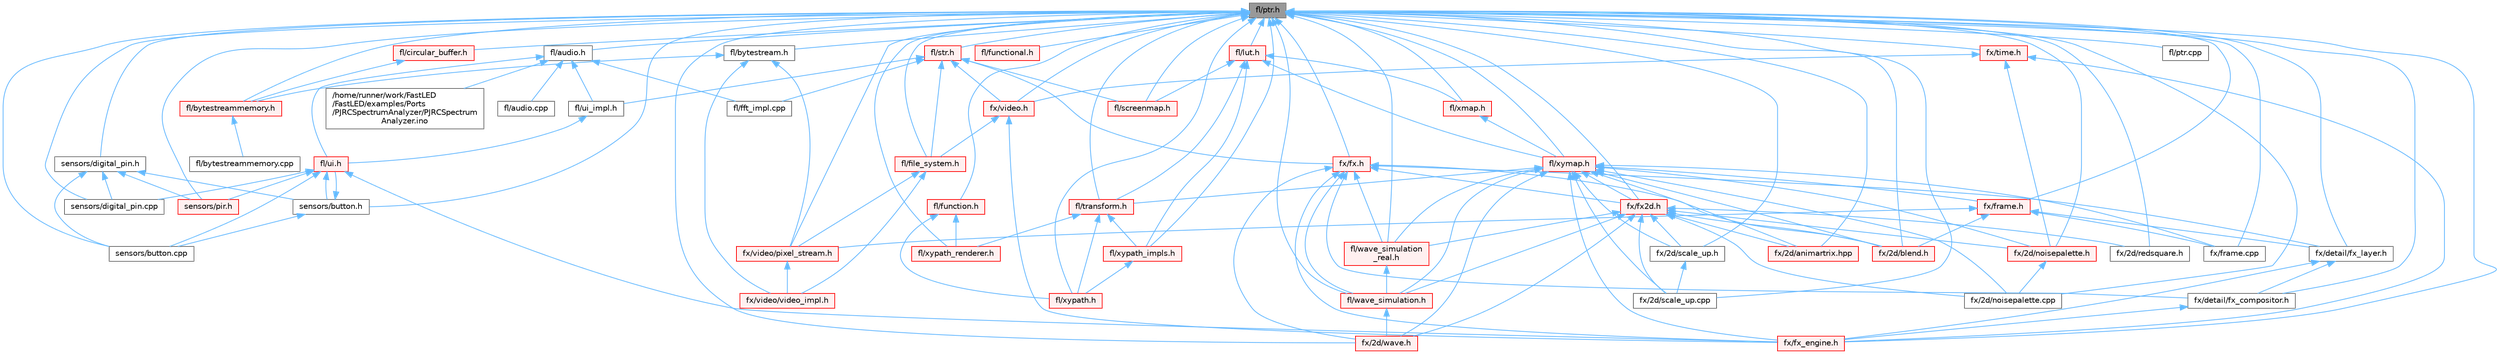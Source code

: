 digraph "fl/ptr.h"
{
 // INTERACTIVE_SVG=YES
 // LATEX_PDF_SIZE
  bgcolor="transparent";
  edge [fontname=Helvetica,fontsize=10,labelfontname=Helvetica,labelfontsize=10];
  node [fontname=Helvetica,fontsize=10,shape=box,height=0.2,width=0.4];
  Node1 [id="Node000001",label="fl/ptr.h",height=0.2,width=0.4,color="gray40", fillcolor="grey60", style="filled", fontcolor="black",tooltip=" "];
  Node1 -> Node2 [id="edge1_Node000001_Node000002",dir="back",color="steelblue1",style="solid",tooltip=" "];
  Node2 [id="Node000002",label="fl/audio.h",height=0.2,width=0.4,color="grey40", fillcolor="white", style="filled",URL="$da/d09/audio_8h.html",tooltip=" "];
  Node2 -> Node3 [id="edge2_Node000002_Node000003",dir="back",color="steelblue1",style="solid",tooltip=" "];
  Node3 [id="Node000003",label="/home/runner/work/FastLED\l/FastLED/examples/Ports\l/PJRCSpectrumAnalyzer/PJRCSpectrum\lAnalyzer.ino",height=0.2,width=0.4,color="grey40", fillcolor="white", style="filled",URL="$d7/dfa/_p_j_r_c_spectrum_analyzer_8ino.html",tooltip="Creates an impressive LED light show to music input on the Teensy."];
  Node2 -> Node4 [id="edge3_Node000002_Node000004",dir="back",color="steelblue1",style="solid",tooltip=" "];
  Node4 [id="Node000004",label="fl/audio.cpp",height=0.2,width=0.4,color="grey40", fillcolor="white", style="filled",URL="$d1/ddc/audio_8cpp.html",tooltip=" "];
  Node2 -> Node5 [id="edge4_Node000002_Node000005",dir="back",color="steelblue1",style="solid",tooltip=" "];
  Node5 [id="Node000005",label="fl/fft_impl.cpp",height=0.2,width=0.4,color="grey40", fillcolor="white", style="filled",URL="$d1/dff/fft__impl_8cpp.html",tooltip=" "];
  Node2 -> Node6 [id="edge5_Node000002_Node000006",dir="back",color="steelblue1",style="solid",tooltip=" "];
  Node6 [id="Node000006",label="fl/ui.h",height=0.2,width=0.4,color="red", fillcolor="#FFF0F0", style="filled",URL="$d9/d3b/ui_8h.html",tooltip=" "];
  Node6 -> Node148 [id="edge6_Node000006_Node000148",dir="back",color="steelblue1",style="solid",tooltip=" "];
  Node148 [id="Node000148",label="fx/fx_engine.h",height=0.2,width=0.4,color="red", fillcolor="#FFF0F0", style="filled",URL="$d9/d3c/fx__engine_8h.html",tooltip=" "];
  Node6 -> Node150 [id="edge7_Node000006_Node000150",dir="back",color="steelblue1",style="solid",tooltip=" "];
  Node150 [id="Node000150",label="sensors/button.cpp",height=0.2,width=0.4,color="grey40", fillcolor="white", style="filled",URL="$d6/df7/button_8cpp.html",tooltip=" "];
  Node6 -> Node151 [id="edge8_Node000006_Node000151",dir="back",color="steelblue1",style="solid",tooltip=" "];
  Node151 [id="Node000151",label="sensors/button.h",height=0.2,width=0.4,color="grey40", fillcolor="white", style="filled",URL="$d7/d0e/button_8h.html",tooltip=" "];
  Node151 -> Node6 [id="edge9_Node000151_Node000006",dir="back",color="steelblue1",style="solid",tooltip=" "];
  Node151 -> Node150 [id="edge10_Node000151_Node000150",dir="back",color="steelblue1",style="solid",tooltip=" "];
  Node6 -> Node105 [id="edge11_Node000006_Node000105",dir="back",color="steelblue1",style="solid",tooltip=" "];
  Node105 [id="Node000105",label="sensors/digital_pin.cpp",height=0.2,width=0.4,color="grey40", fillcolor="white", style="filled",URL="$de/d2b/digital__pin_8cpp.html",tooltip=" "];
  Node6 -> Node152 [id="edge12_Node000006_Node000152",dir="back",color="steelblue1",style="solid",tooltip=" "];
  Node152 [id="Node000152",label="sensors/pir.h",height=0.2,width=0.4,color="red", fillcolor="#FFF0F0", style="filled",URL="$d9/dd3/pir_8h.html",tooltip=" "];
  Node2 -> Node153 [id="edge13_Node000002_Node000153",dir="back",color="steelblue1",style="solid",tooltip=" "];
  Node153 [id="Node000153",label="fl/ui_impl.h",height=0.2,width=0.4,color="grey40", fillcolor="white", style="filled",URL="$d6/dc0/ui__impl_8h.html",tooltip=" "];
  Node153 -> Node6 [id="edge14_Node000153_Node000006",dir="back",color="steelblue1",style="solid",tooltip=" "];
  Node1 -> Node154 [id="edge15_Node000001_Node000154",dir="back",color="steelblue1",style="solid",tooltip=" "];
  Node154 [id="Node000154",label="fl/bytestream.h",height=0.2,width=0.4,color="grey40", fillcolor="white", style="filled",URL="$dd/d2b/bytestream_8h.html",tooltip=" "];
  Node154 -> Node155 [id="edge16_Node000154_Node000155",dir="back",color="steelblue1",style="solid",tooltip=" "];
  Node155 [id="Node000155",label="fl/bytestreammemory.h",height=0.2,width=0.4,color="red", fillcolor="#FFF0F0", style="filled",URL="$d1/d24/bytestreammemory_8h.html",tooltip=" "];
  Node155 -> Node156 [id="edge17_Node000155_Node000156",dir="back",color="steelblue1",style="solid",tooltip=" "];
  Node156 [id="Node000156",label="fl/bytestreammemory.cpp",height=0.2,width=0.4,color="grey40", fillcolor="white", style="filled",URL="$de/d95/bytestreammemory_8cpp.html",tooltip=" "];
  Node154 -> Node158 [id="edge18_Node000154_Node000158",dir="back",color="steelblue1",style="solid",tooltip=" "];
  Node158 [id="Node000158",label="fx/video/pixel_stream.h",height=0.2,width=0.4,color="red", fillcolor="#FFF0F0", style="filled",URL="$d3/dfa/pixel__stream_8h.html",tooltip=" "];
  Node158 -> Node161 [id="edge19_Node000158_Node000161",dir="back",color="steelblue1",style="solid",tooltip=" "];
  Node161 [id="Node000161",label="fx/video/video_impl.h",height=0.2,width=0.4,color="red", fillcolor="#FFF0F0", style="filled",URL="$d5/d82/video__impl_8h.html",tooltip=" "];
  Node154 -> Node161 [id="edge20_Node000154_Node000161",dir="back",color="steelblue1",style="solid",tooltip=" "];
  Node1 -> Node155 [id="edge21_Node000001_Node000155",dir="back",color="steelblue1",style="solid",tooltip=" "];
  Node1 -> Node164 [id="edge22_Node000001_Node000164",dir="back",color="steelblue1",style="solid",tooltip=" "];
  Node164 [id="Node000164",label="fl/circular_buffer.h",height=0.2,width=0.4,color="red", fillcolor="#FFF0F0", style="filled",URL="$d9/d43/circular__buffer_8h.html",tooltip=" "];
  Node164 -> Node155 [id="edge23_Node000164_Node000155",dir="back",color="steelblue1",style="solid",tooltip=" "];
  Node1 -> Node165 [id="edge24_Node000001_Node000165",dir="back",color="steelblue1",style="solid",tooltip=" "];
  Node165 [id="Node000165",label="fl/file_system.h",height=0.2,width=0.4,color="red", fillcolor="#FFF0F0", style="filled",URL="$d6/d8d/file__system_8h.html",tooltip=" "];
  Node165 -> Node158 [id="edge25_Node000165_Node000158",dir="back",color="steelblue1",style="solid",tooltip=" "];
  Node165 -> Node161 [id="edge26_Node000165_Node000161",dir="back",color="steelblue1",style="solid",tooltip=" "];
  Node1 -> Node167 [id="edge27_Node000001_Node000167",dir="back",color="steelblue1",style="solid",tooltip=" "];
  Node167 [id="Node000167",label="fl/function.h",height=0.2,width=0.4,color="red", fillcolor="#FFF0F0", style="filled",URL="$dd/d67/function_8h.html",tooltip=" "];
  Node167 -> Node175 [id="edge28_Node000167_Node000175",dir="back",color="steelblue1",style="solid",tooltip=" "];
  Node175 [id="Node000175",label="fl/xypath.h",height=0.2,width=0.4,color="red", fillcolor="#FFF0F0", style="filled",URL="$d5/df2/xypath_8h.html",tooltip=" "];
  Node167 -> Node182 [id="edge29_Node000167_Node000182",dir="back",color="steelblue1",style="solid",tooltip=" "];
  Node182 [id="Node000182",label="fl/xypath_renderer.h",height=0.2,width=0.4,color="red", fillcolor="#FFF0F0", style="filled",URL="$d2/d88/xypath__renderer_8h.html",tooltip=" "];
  Node1 -> Node183 [id="edge30_Node000001_Node000183",dir="back",color="steelblue1",style="solid",tooltip=" "];
  Node183 [id="Node000183",label="fl/functional.h",height=0.2,width=0.4,color="red", fillcolor="#FFF0F0", style="filled",URL="$d8/dea/functional_8h.html",tooltip=" "];
  Node1 -> Node221 [id="edge31_Node000001_Node000221",dir="back",color="steelblue1",style="solid",tooltip=" "];
  Node221 [id="Node000221",label="fl/lut.h",height=0.2,width=0.4,color="red", fillcolor="#FFF0F0", style="filled",URL="$db/d54/lut_8h.html",tooltip=" "];
  Node221 -> Node209 [id="edge32_Node000221_Node000209",dir="back",color="steelblue1",style="solid",tooltip=" "];
  Node209 [id="Node000209",label="fl/screenmap.h",height=0.2,width=0.4,color="red", fillcolor="#FFF0F0", style="filled",URL="$d7/d97/screenmap_8h.html",tooltip=" "];
  Node221 -> Node223 [id="edge33_Node000221_Node000223",dir="back",color="steelblue1",style="solid",tooltip=" "];
  Node223 [id="Node000223",label="fl/transform.h",height=0.2,width=0.4,color="red", fillcolor="#FFF0F0", style="filled",URL="$d2/d80/transform_8h.html",tooltip=" "];
  Node223 -> Node175 [id="edge34_Node000223_Node000175",dir="back",color="steelblue1",style="solid",tooltip=" "];
  Node223 -> Node224 [id="edge35_Node000223_Node000224",dir="back",color="steelblue1",style="solid",tooltip=" "];
  Node224 [id="Node000224",label="fl/xypath_impls.h",height=0.2,width=0.4,color="red", fillcolor="#FFF0F0", style="filled",URL="$d8/d5f/xypath__impls_8h.html",tooltip=" "];
  Node224 -> Node175 [id="edge36_Node000224_Node000175",dir="back",color="steelblue1",style="solid",tooltip=" "];
  Node223 -> Node182 [id="edge37_Node000223_Node000182",dir="back",color="steelblue1",style="solid",tooltip=" "];
  Node221 -> Node225 [id="edge38_Node000221_Node000225",dir="back",color="steelblue1",style="solid",tooltip=" "];
  Node225 [id="Node000225",label="fl/xmap.h",height=0.2,width=0.4,color="red", fillcolor="#FFF0F0", style="filled",URL="$dd/dcc/xmap_8h.html",tooltip=" "];
  Node225 -> Node227 [id="edge39_Node000225_Node000227",dir="back",color="steelblue1",style="solid",tooltip=" "];
  Node227 [id="Node000227",label="fl/xymap.h",height=0.2,width=0.4,color="red", fillcolor="#FFF0F0", style="filled",URL="$da/d61/xymap_8h.html",tooltip=" "];
  Node227 -> Node223 [id="edge40_Node000227_Node000223",dir="back",color="steelblue1",style="solid",tooltip=" "];
  Node227 -> Node198 [id="edge41_Node000227_Node000198",dir="back",color="steelblue1",style="solid",tooltip=" "];
  Node198 [id="Node000198",label="fl/wave_simulation.h",height=0.2,width=0.4,color="red", fillcolor="#FFF0F0", style="filled",URL="$dc/d36/wave__simulation_8h.html",tooltip=" "];
  Node198 -> Node139 [id="edge42_Node000198_Node000139",dir="back",color="steelblue1",style="solid",tooltip=" "];
  Node139 [id="Node000139",label="fx/2d/wave.h",height=0.2,width=0.4,color="red", fillcolor="#FFF0F0", style="filled",URL="$de/de9/src_2fx_22d_2wave_8h.html",tooltip=" "];
  Node227 -> Node243 [id="edge43_Node000227_Node000243",dir="back",color="steelblue1",style="solid",tooltip=" "];
  Node243 [id="Node000243",label="fl/wave_simulation\l_real.h",height=0.2,width=0.4,color="red", fillcolor="#FFF0F0", style="filled",URL="$dd/d8e/wave__simulation__real_8h.html",tooltip=" "];
  Node243 -> Node198 [id="edge44_Node000243_Node000198",dir="back",color="steelblue1",style="solid",tooltip=" "];
  Node227 -> Node136 [id="edge45_Node000227_Node000136",dir="back",color="steelblue1",style="solid",tooltip=" "];
  Node136 [id="Node000136",label="fx/2d/animartrix.hpp",height=0.2,width=0.4,color="red", fillcolor="#FFF0F0", style="filled",URL="$d3/dc3/animartrix_8hpp.html",tooltip=" "];
  Node227 -> Node245 [id="edge46_Node000227_Node000245",dir="back",color="steelblue1",style="solid",tooltip=" "];
  Node245 [id="Node000245",label="fx/2d/blend.h",height=0.2,width=0.4,color="red", fillcolor="#FFF0F0", style="filled",URL="$d8/d4e/blend_8h.html",tooltip=" "];
  Node227 -> Node119 [id="edge47_Node000227_Node000119",dir="back",color="steelblue1",style="solid",tooltip=" "];
  Node119 [id="Node000119",label="fx/2d/noisepalette.cpp",height=0.2,width=0.4,color="grey40", fillcolor="white", style="filled",URL="$d6/d66/noisepalette_8cpp.html",tooltip=" "];
  Node227 -> Node120 [id="edge48_Node000227_Node000120",dir="back",color="steelblue1",style="solid",tooltip=" "];
  Node120 [id="Node000120",label="fx/2d/noisepalette.h",height=0.2,width=0.4,color="red", fillcolor="#FFF0F0", style="filled",URL="$d6/dc7/noisepalette_8h.html",tooltip="Demonstrates how to mix noise generation with color palettes on a 2D LED matrix."];
  Node120 -> Node119 [id="edge49_Node000120_Node000119",dir="back",color="steelblue1",style="solid",tooltip=" "];
  Node227 -> Node122 [id="edge50_Node000227_Node000122",dir="back",color="steelblue1",style="solid",tooltip=" "];
  Node122 [id="Node000122",label="fx/2d/scale_up.cpp",height=0.2,width=0.4,color="grey40", fillcolor="white", style="filled",URL="$dc/d8c/scale__up_8cpp.html",tooltip=" "];
  Node227 -> Node242 [id="edge51_Node000227_Node000242",dir="back",color="steelblue1",style="solid",tooltip=" "];
  Node242 [id="Node000242",label="fx/2d/scale_up.h",height=0.2,width=0.4,color="grey40", fillcolor="white", style="filled",URL="$d2/d74/scale__up_8h.html",tooltip="Expands a grid using bilinear interpolation and scaling up."];
  Node242 -> Node122 [id="edge52_Node000242_Node000122",dir="back",color="steelblue1",style="solid",tooltip=" "];
  Node227 -> Node139 [id="edge53_Node000227_Node000139",dir="back",color="steelblue1",style="solid",tooltip=" "];
  Node227 -> Node246 [id="edge54_Node000227_Node000246",dir="back",color="steelblue1",style="solid",tooltip=" "];
  Node246 [id="Node000246",label="fx/frame.cpp",height=0.2,width=0.4,color="grey40", fillcolor="white", style="filled",URL="$da/d14/frame_8cpp.html",tooltip=" "];
  Node227 -> Node247 [id="edge55_Node000227_Node000247",dir="back",color="steelblue1",style="solid",tooltip=" "];
  Node247 [id="Node000247",label="fx/frame.h",height=0.2,width=0.4,color="red", fillcolor="#FFF0F0", style="filled",URL="$df/d7d/frame_8h.html",tooltip=" "];
  Node247 -> Node245 [id="edge56_Node000247_Node000245",dir="back",color="steelblue1",style="solid",tooltip=" "];
  Node247 -> Node248 [id="edge57_Node000247_Node000248",dir="back",color="steelblue1",style="solid",tooltip=" "];
  Node248 [id="Node000248",label="fx/detail/fx_layer.h",height=0.2,width=0.4,color="grey40", fillcolor="white", style="filled",URL="$d7/d2f/fx__layer_8h.html",tooltip=" "];
  Node248 -> Node249 [id="edge58_Node000248_Node000249",dir="back",color="steelblue1",style="solid",tooltip=" "];
  Node249 [id="Node000249",label="fx/detail/fx_compositor.h",height=0.2,width=0.4,color="grey40", fillcolor="white", style="filled",URL="$d5/d6b/fx__compositor_8h.html",tooltip=" "];
  Node249 -> Node148 [id="edge59_Node000249_Node000148",dir="back",color="steelblue1",style="solid",tooltip=" "];
  Node248 -> Node148 [id="edge60_Node000248_Node000148",dir="back",color="steelblue1",style="solid",tooltip=" "];
  Node247 -> Node246 [id="edge61_Node000247_Node000246",dir="back",color="steelblue1",style="solid",tooltip=" "];
  Node247 -> Node158 [id="edge62_Node000247_Node000158",dir="back",color="steelblue1",style="solid",tooltip=" "];
  Node227 -> Node250 [id="edge63_Node000227_Node000250",dir="back",color="steelblue1",style="solid",tooltip=" "];
  Node250 [id="Node000250",label="fx/fx2d.h",height=0.2,width=0.4,color="red", fillcolor="#FFF0F0", style="filled",URL="$d9/d43/fx2d_8h.html",tooltip=" "];
  Node250 -> Node198 [id="edge64_Node000250_Node000198",dir="back",color="steelblue1",style="solid",tooltip=" "];
  Node250 -> Node243 [id="edge65_Node000250_Node000243",dir="back",color="steelblue1",style="solid",tooltip=" "];
  Node250 -> Node136 [id="edge66_Node000250_Node000136",dir="back",color="steelblue1",style="solid",tooltip=" "];
  Node250 -> Node245 [id="edge67_Node000250_Node000245",dir="back",color="steelblue1",style="solid",tooltip=" "];
  Node250 -> Node119 [id="edge68_Node000250_Node000119",dir="back",color="steelblue1",style="solid",tooltip=" "];
  Node250 -> Node120 [id="edge69_Node000250_Node000120",dir="back",color="steelblue1",style="solid",tooltip=" "];
  Node250 -> Node121 [id="edge70_Node000250_Node000121",dir="back",color="steelblue1",style="solid",tooltip=" "];
  Node121 [id="Node000121",label="fx/2d/redsquare.h",height=0.2,width=0.4,color="grey40", fillcolor="white", style="filled",URL="$d3/db8/redsquare_8h.html",tooltip=" "];
  Node250 -> Node122 [id="edge71_Node000250_Node000122",dir="back",color="steelblue1",style="solid",tooltip=" "];
  Node250 -> Node242 [id="edge72_Node000250_Node000242",dir="back",color="steelblue1",style="solid",tooltip=" "];
  Node250 -> Node139 [id="edge73_Node000250_Node000139",dir="back",color="steelblue1",style="solid",tooltip=" "];
  Node227 -> Node148 [id="edge74_Node000227_Node000148",dir="back",color="steelblue1",style="solid",tooltip=" "];
  Node221 -> Node227 [id="edge75_Node000221_Node000227",dir="back",color="steelblue1",style="solid",tooltip=" "];
  Node221 -> Node224 [id="edge76_Node000221_Node000224",dir="back",color="steelblue1",style="solid",tooltip=" "];
  Node1 -> Node278 [id="edge77_Node000001_Node000278",dir="back",color="steelblue1",style="solid",tooltip=" "];
  Node278 [id="Node000278",label="fl/ptr.cpp",height=0.2,width=0.4,color="grey40", fillcolor="white", style="filled",URL="$df/dc6/ptr_8cpp.html",tooltip=" "];
  Node1 -> Node209 [id="edge78_Node000001_Node000209",dir="back",color="steelblue1",style="solid",tooltip=" "];
  Node1 -> Node212 [id="edge79_Node000001_Node000212",dir="back",color="steelblue1",style="solid",tooltip=" "];
  Node212 [id="Node000212",label="fl/str.h",height=0.2,width=0.4,color="red", fillcolor="#FFF0F0", style="filled",URL="$d1/d93/str_8h.html",tooltip=" "];
  Node212 -> Node5 [id="edge80_Node000212_Node000005",dir="back",color="steelblue1",style="solid",tooltip=" "];
  Node212 -> Node165 [id="edge81_Node000212_Node000165",dir="back",color="steelblue1",style="solid",tooltip=" "];
  Node212 -> Node209 [id="edge82_Node000212_Node000209",dir="back",color="steelblue1",style="solid",tooltip=" "];
  Node212 -> Node153 [id="edge83_Node000212_Node000153",dir="back",color="steelblue1",style="solid",tooltip=" "];
  Node212 -> Node276 [id="edge84_Node000212_Node000276",dir="back",color="steelblue1",style="solid",tooltip=" "];
  Node276 [id="Node000276",label="fx/fx.h",height=0.2,width=0.4,color="red", fillcolor="#FFF0F0", style="filled",URL="$df/d44/src_2fx_2fx_8h.html",tooltip=" "];
  Node276 -> Node198 [id="edge85_Node000276_Node000198",dir="back",color="steelblue1",style="solid",tooltip=" "];
  Node276 -> Node243 [id="edge86_Node000276_Node000243",dir="back",color="steelblue1",style="solid",tooltip=" "];
  Node276 -> Node245 [id="edge87_Node000276_Node000245",dir="back",color="steelblue1",style="solid",tooltip=" "];
  Node276 -> Node139 [id="edge88_Node000276_Node000139",dir="back",color="steelblue1",style="solid",tooltip=" "];
  Node276 -> Node249 [id="edge89_Node000276_Node000249",dir="back",color="steelblue1",style="solid",tooltip=" "];
  Node276 -> Node248 [id="edge90_Node000276_Node000248",dir="back",color="steelblue1",style="solid",tooltip=" "];
  Node276 -> Node250 [id="edge91_Node000276_Node000250",dir="back",color="steelblue1",style="solid",tooltip=" "];
  Node276 -> Node148 [id="edge92_Node000276_Node000148",dir="back",color="steelblue1",style="solid",tooltip=" "];
  Node212 -> Node252 [id="edge93_Node000212_Node000252",dir="back",color="steelblue1",style="solid",tooltip=" "];
  Node252 [id="Node000252",label="fx/video.h",height=0.2,width=0.4,color="red", fillcolor="#FFF0F0", style="filled",URL="$dd/d78/video_8h.html",tooltip=" "];
  Node252 -> Node165 [id="edge94_Node000252_Node000165",dir="back",color="steelblue1",style="solid",tooltip=" "];
  Node252 -> Node148 [id="edge95_Node000252_Node000148",dir="back",color="steelblue1",style="solid",tooltip=" "];
  Node1 -> Node223 [id="edge96_Node000001_Node000223",dir="back",color="steelblue1",style="solid",tooltip=" "];
  Node1 -> Node198 [id="edge97_Node000001_Node000198",dir="back",color="steelblue1",style="solid",tooltip=" "];
  Node1 -> Node243 [id="edge98_Node000001_Node000243",dir="back",color="steelblue1",style="solid",tooltip=" "];
  Node1 -> Node225 [id="edge99_Node000001_Node000225",dir="back",color="steelblue1",style="solid",tooltip=" "];
  Node1 -> Node227 [id="edge100_Node000001_Node000227",dir="back",color="steelblue1",style="solid",tooltip=" "];
  Node1 -> Node175 [id="edge101_Node000001_Node000175",dir="back",color="steelblue1",style="solid",tooltip=" "];
  Node1 -> Node224 [id="edge102_Node000001_Node000224",dir="back",color="steelblue1",style="solid",tooltip=" "];
  Node1 -> Node182 [id="edge103_Node000001_Node000182",dir="back",color="steelblue1",style="solid",tooltip=" "];
  Node1 -> Node136 [id="edge104_Node000001_Node000136",dir="back",color="steelblue1",style="solid",tooltip=" "];
  Node1 -> Node245 [id="edge105_Node000001_Node000245",dir="back",color="steelblue1",style="solid",tooltip=" "];
  Node1 -> Node119 [id="edge106_Node000001_Node000119",dir="back",color="steelblue1",style="solid",tooltip=" "];
  Node1 -> Node120 [id="edge107_Node000001_Node000120",dir="back",color="steelblue1",style="solid",tooltip=" "];
  Node1 -> Node121 [id="edge108_Node000001_Node000121",dir="back",color="steelblue1",style="solid",tooltip=" "];
  Node1 -> Node122 [id="edge109_Node000001_Node000122",dir="back",color="steelblue1",style="solid",tooltip=" "];
  Node1 -> Node242 [id="edge110_Node000001_Node000242",dir="back",color="steelblue1",style="solid",tooltip=" "];
  Node1 -> Node139 [id="edge111_Node000001_Node000139",dir="back",color="steelblue1",style="solid",tooltip=" "];
  Node1 -> Node249 [id="edge112_Node000001_Node000249",dir="back",color="steelblue1",style="solid",tooltip=" "];
  Node1 -> Node248 [id="edge113_Node000001_Node000248",dir="back",color="steelblue1",style="solid",tooltip=" "];
  Node1 -> Node246 [id="edge114_Node000001_Node000246",dir="back",color="steelblue1",style="solid",tooltip=" "];
  Node1 -> Node247 [id="edge115_Node000001_Node000247",dir="back",color="steelblue1",style="solid",tooltip=" "];
  Node1 -> Node276 [id="edge116_Node000001_Node000276",dir="back",color="steelblue1",style="solid",tooltip=" "];
  Node1 -> Node250 [id="edge117_Node000001_Node000250",dir="back",color="steelblue1",style="solid",tooltip=" "];
  Node1 -> Node148 [id="edge118_Node000001_Node000148",dir="back",color="steelblue1",style="solid",tooltip=" "];
  Node1 -> Node279 [id="edge119_Node000001_Node000279",dir="back",color="steelblue1",style="solid",tooltip=" "];
  Node279 [id="Node000279",label="fx/time.h",height=0.2,width=0.4,color="red", fillcolor="#FFF0F0", style="filled",URL="$de/df7/time_8h.html",tooltip=" "];
  Node279 -> Node120 [id="edge120_Node000279_Node000120",dir="back",color="steelblue1",style="solid",tooltip=" "];
  Node279 -> Node148 [id="edge121_Node000279_Node000148",dir="back",color="steelblue1",style="solid",tooltip=" "];
  Node279 -> Node252 [id="edge122_Node000279_Node000252",dir="back",color="steelblue1",style="solid",tooltip=" "];
  Node1 -> Node252 [id="edge123_Node000001_Node000252",dir="back",color="steelblue1",style="solid",tooltip=" "];
  Node1 -> Node158 [id="edge124_Node000001_Node000158",dir="back",color="steelblue1",style="solid",tooltip=" "];
  Node1 -> Node150 [id="edge125_Node000001_Node000150",dir="back",color="steelblue1",style="solid",tooltip=" "];
  Node1 -> Node151 [id="edge126_Node000001_Node000151",dir="back",color="steelblue1",style="solid",tooltip=" "];
  Node1 -> Node105 [id="edge127_Node000001_Node000105",dir="back",color="steelblue1",style="solid",tooltip=" "];
  Node1 -> Node280 [id="edge128_Node000001_Node000280",dir="back",color="steelblue1",style="solid",tooltip=" "];
  Node280 [id="Node000280",label="sensors/digital_pin.h",height=0.2,width=0.4,color="grey40", fillcolor="white", style="filled",URL="$dd/d83/digital__pin_8h.html",tooltip=" "];
  Node280 -> Node150 [id="edge129_Node000280_Node000150",dir="back",color="steelblue1",style="solid",tooltip=" "];
  Node280 -> Node151 [id="edge130_Node000280_Node000151",dir="back",color="steelblue1",style="solid",tooltip=" "];
  Node280 -> Node105 [id="edge131_Node000280_Node000105",dir="back",color="steelblue1",style="solid",tooltip=" "];
  Node280 -> Node152 [id="edge132_Node000280_Node000152",dir="back",color="steelblue1",style="solid",tooltip=" "];
  Node1 -> Node152 [id="edge133_Node000001_Node000152",dir="back",color="steelblue1",style="solid",tooltip=" "];
}
